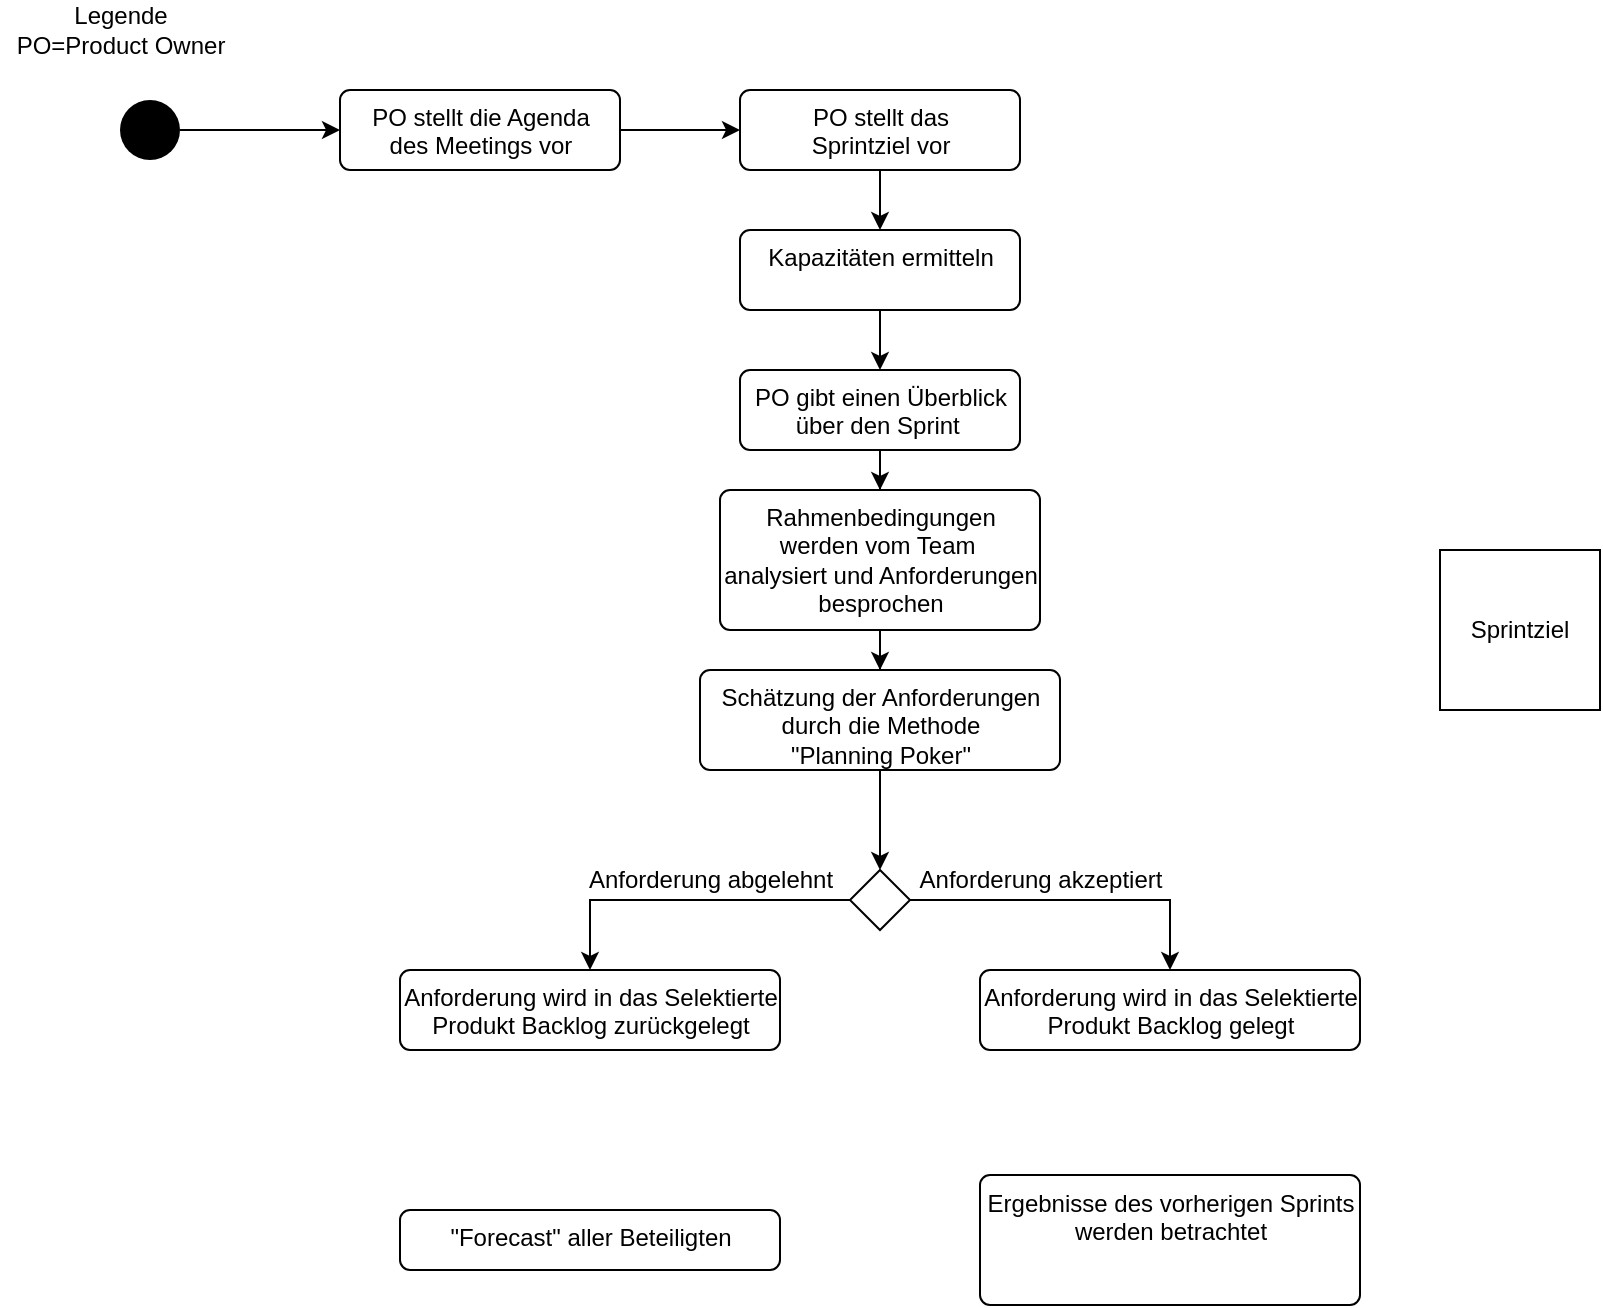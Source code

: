 <mxfile version="13.10.0" type="github">
  <diagram id="fH02EhWVe4zG2VkzPRTq" name="Page-1">
    <mxGraphModel dx="1422" dy="794" grid="1" gridSize="10" guides="1" tooltips="1" connect="1" arrows="1" fold="1" page="1" pageScale="1" pageWidth="827" pageHeight="1169" math="0" shadow="0">
      <root>
        <mxCell id="0" />
        <mxCell id="1" parent="0" />
        <mxCell id="eLBkmYkiiRd03wH__Cpo-6" style="edgeStyle=orthogonalEdgeStyle;rounded=0;orthogonalLoop=1;jettySize=auto;html=1;" edge="1" parent="1" source="eLBkmYkiiRd03wH__Cpo-1" target="eLBkmYkiiRd03wH__Cpo-2">
          <mxGeometry relative="1" as="geometry" />
        </mxCell>
        <mxCell id="eLBkmYkiiRd03wH__Cpo-1" value="" style="ellipse;fillColor=#000000;strokeColor=none;" vertex="1" parent="1">
          <mxGeometry x="60" y="75" width="30" height="30" as="geometry" />
        </mxCell>
        <mxCell id="eLBkmYkiiRd03wH__Cpo-5" style="edgeStyle=orthogonalEdgeStyle;rounded=0;orthogonalLoop=1;jettySize=auto;html=1;" edge="1" parent="1" source="eLBkmYkiiRd03wH__Cpo-2" target="eLBkmYkiiRd03wH__Cpo-4">
          <mxGeometry relative="1" as="geometry" />
        </mxCell>
        <mxCell id="eLBkmYkiiRd03wH__Cpo-2" value="PO stellt die Agenda &lt;br&gt;des Meetings vor" style="html=1;align=center;verticalAlign=top;rounded=1;absoluteArcSize=1;arcSize=10;dashed=0;" vertex="1" parent="1">
          <mxGeometry x="170" y="70" width="140" height="40" as="geometry" />
        </mxCell>
        <mxCell id="eLBkmYkiiRd03wH__Cpo-3" value="Legende&lt;br&gt;PO=Product Owner" style="text;html=1;align=center;verticalAlign=middle;resizable=0;points=[];autosize=1;" vertex="1" parent="1">
          <mxGeometry y="25" width="120" height="30" as="geometry" />
        </mxCell>
        <mxCell id="eLBkmYkiiRd03wH__Cpo-35" style="edgeStyle=orthogonalEdgeStyle;rounded=0;orthogonalLoop=1;jettySize=auto;html=1;" edge="1" parent="1" source="eLBkmYkiiRd03wH__Cpo-4" target="eLBkmYkiiRd03wH__Cpo-33">
          <mxGeometry relative="1" as="geometry" />
        </mxCell>
        <mxCell id="eLBkmYkiiRd03wH__Cpo-4" value="PO stellt das &lt;br&gt;Sprintziel vor" style="html=1;align=center;verticalAlign=top;rounded=1;absoluteArcSize=1;arcSize=10;dashed=0;" vertex="1" parent="1">
          <mxGeometry x="370" y="70" width="140" height="40" as="geometry" />
        </mxCell>
        <mxCell id="eLBkmYkiiRd03wH__Cpo-12" style="edgeStyle=orthogonalEdgeStyle;rounded=0;orthogonalLoop=1;jettySize=auto;html=1;" edge="1" parent="1" source="eLBkmYkiiRd03wH__Cpo-7" target="eLBkmYkiiRd03wH__Cpo-9">
          <mxGeometry relative="1" as="geometry" />
        </mxCell>
        <mxCell id="eLBkmYkiiRd03wH__Cpo-7" value="PO gibt einen Überblick&lt;br&gt;über den Sprint&amp;nbsp;" style="html=1;align=center;verticalAlign=top;rounded=1;absoluteArcSize=1;arcSize=10;dashed=0;" vertex="1" parent="1">
          <mxGeometry x="370" y="210" width="140" height="40" as="geometry" />
        </mxCell>
        <mxCell id="eLBkmYkiiRd03wH__Cpo-15" style="edgeStyle=orthogonalEdgeStyle;rounded=0;orthogonalLoop=1;jettySize=auto;html=1;" edge="1" parent="1" source="eLBkmYkiiRd03wH__Cpo-9" target="eLBkmYkiiRd03wH__Cpo-13">
          <mxGeometry relative="1" as="geometry" />
        </mxCell>
        <mxCell id="eLBkmYkiiRd03wH__Cpo-9" value="Rahmenbedingungen&lt;br&gt;werden vom Team&amp;nbsp;&lt;br&gt;analysiert und Anforderungen&lt;br&gt;besprochen" style="html=1;align=center;verticalAlign=top;rounded=1;absoluteArcSize=1;arcSize=10;dashed=0;" vertex="1" parent="1">
          <mxGeometry x="360" y="270" width="160" height="70" as="geometry" />
        </mxCell>
        <mxCell id="eLBkmYkiiRd03wH__Cpo-16" style="edgeStyle=orthogonalEdgeStyle;rounded=0;orthogonalLoop=1;jettySize=auto;html=1;" edge="1" parent="1" source="eLBkmYkiiRd03wH__Cpo-13" target="eLBkmYkiiRd03wH__Cpo-14">
          <mxGeometry relative="1" as="geometry" />
        </mxCell>
        <mxCell id="eLBkmYkiiRd03wH__Cpo-13" value="Schätzung der Anforderungen &lt;br&gt;durch die Methode&lt;br&gt;&quot;Planning Poker&quot;" style="html=1;align=center;verticalAlign=top;rounded=1;absoluteArcSize=1;arcSize=10;dashed=0;" vertex="1" parent="1">
          <mxGeometry x="350" y="360" width="180" height="50" as="geometry" />
        </mxCell>
        <mxCell id="eLBkmYkiiRd03wH__Cpo-17" style="edgeStyle=orthogonalEdgeStyle;rounded=0;orthogonalLoop=1;jettySize=auto;html=1;exitX=0.833;exitY=0.5;exitDx=0;exitDy=0;exitPerimeter=0;entryX=0.5;entryY=0;entryDx=0;entryDy=0;" edge="1" parent="1" source="eLBkmYkiiRd03wH__Cpo-14" target="eLBkmYkiiRd03wH__Cpo-19">
          <mxGeometry relative="1" as="geometry">
            <mxPoint x="640" y="510" as="targetPoint" />
            <mxPoint x="450" y="475" as="sourcePoint" />
            <Array as="points">
              <mxPoint x="585" y="475" />
            </Array>
          </mxGeometry>
        </mxCell>
        <mxCell id="eLBkmYkiiRd03wH__Cpo-24" style="edgeStyle=orthogonalEdgeStyle;rounded=0;orthogonalLoop=1;jettySize=auto;html=1;entryX=0.5;entryY=0;entryDx=0;entryDy=0;" edge="1" parent="1" source="eLBkmYkiiRd03wH__Cpo-14" target="eLBkmYkiiRd03wH__Cpo-22">
          <mxGeometry relative="1" as="geometry" />
        </mxCell>
        <mxCell id="eLBkmYkiiRd03wH__Cpo-14" value="" style="rhombus;" vertex="1" parent="1">
          <mxGeometry x="425" y="460" width="30" height="30" as="geometry" />
        </mxCell>
        <mxCell id="eLBkmYkiiRd03wH__Cpo-18" value="Anforderung akzeptiert" style="text;html=1;align=center;verticalAlign=middle;resizable=0;points=[];autosize=1;" vertex="1" parent="1">
          <mxGeometry x="450" y="455" width="140" height="20" as="geometry" />
        </mxCell>
        <mxCell id="eLBkmYkiiRd03wH__Cpo-19" value="Anforderung wird in das Selektierte&lt;br&gt;Produkt Backlog gelegt" style="html=1;align=center;verticalAlign=top;rounded=1;absoluteArcSize=1;arcSize=10;dashed=0;" vertex="1" parent="1">
          <mxGeometry x="490" y="510" width="190" height="40" as="geometry" />
        </mxCell>
        <mxCell id="eLBkmYkiiRd03wH__Cpo-22" value="Anforderung wird in das Selektierte&lt;br&gt;Produkt Backlog zurückgelegt" style="html=1;align=center;verticalAlign=top;rounded=1;absoluteArcSize=1;arcSize=10;dashed=0;" vertex="1" parent="1">
          <mxGeometry x="200" y="510" width="190" height="40" as="geometry" />
        </mxCell>
        <mxCell id="eLBkmYkiiRd03wH__Cpo-25" value="Anforderung abgelehnt" style="text;html=1;align=center;verticalAlign=middle;resizable=0;points=[];autosize=1;" vertex="1" parent="1">
          <mxGeometry x="285" y="455" width="140" height="20" as="geometry" />
        </mxCell>
        <mxCell id="eLBkmYkiiRd03wH__Cpo-26" value="&quot;Forecast&quot; aller Beteiligten" style="html=1;align=center;verticalAlign=top;rounded=1;absoluteArcSize=1;arcSize=10;dashed=0;" vertex="1" parent="1">
          <mxGeometry x="200" y="630" width="190" height="30" as="geometry" />
        </mxCell>
        <mxCell id="eLBkmYkiiRd03wH__Cpo-28" value="Ergebnisse des vorherigen Sprints&lt;br&gt;werden betrachtet" style="html=1;align=center;verticalAlign=top;rounded=1;absoluteArcSize=1;arcSize=10;dashed=0;" vertex="1" parent="1">
          <mxGeometry x="490" y="612.5" width="190" height="65" as="geometry" />
        </mxCell>
        <mxCell id="eLBkmYkiiRd03wH__Cpo-31" value="Sprintziel" style="whiteSpace=wrap;html=1;" vertex="1" parent="1">
          <mxGeometry x="720" y="300" width="80" height="80" as="geometry" />
        </mxCell>
        <mxCell id="eLBkmYkiiRd03wH__Cpo-34" style="edgeStyle=orthogonalEdgeStyle;rounded=0;orthogonalLoop=1;jettySize=auto;html=1;" edge="1" parent="1" source="eLBkmYkiiRd03wH__Cpo-33" target="eLBkmYkiiRd03wH__Cpo-7">
          <mxGeometry relative="1" as="geometry" />
        </mxCell>
        <mxCell id="eLBkmYkiiRd03wH__Cpo-33" value="Kapazitäten ermitteln" style="html=1;align=center;verticalAlign=top;rounded=1;absoluteArcSize=1;arcSize=10;dashed=0;" vertex="1" parent="1">
          <mxGeometry x="370" y="140" width="140" height="40" as="geometry" />
        </mxCell>
      </root>
    </mxGraphModel>
  </diagram>
</mxfile>
